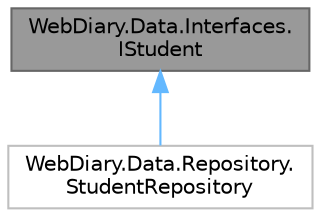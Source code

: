 digraph "WebDiary.Data.Interfaces.IStudent"
{
 // LATEX_PDF_SIZE
  bgcolor="transparent";
  edge [fontname=Helvetica,fontsize=10,labelfontname=Helvetica,labelfontsize=10];
  node [fontname=Helvetica,fontsize=10,shape=box,height=0.2,width=0.4];
  Node1 [id="Node000001",label="WebDiary.Data.Interfaces.\lIStudent",height=0.2,width=0.4,color="gray40", fillcolor="grey60", style="filled", fontcolor="black",tooltip=" "];
  Node1 -> Node2 [id="edge1_Node000001_Node000002",dir="back",color="steelblue1",style="solid",tooltip=" "];
  Node2 [id="Node000002",label="WebDiary.Data.Repository.\lStudentRepository",height=0.2,width=0.4,color="grey75", fillcolor="white", style="filled",URL="$class_web_diary_1_1_data_1_1_repository_1_1_student_repository.html",tooltip=" "];
}
